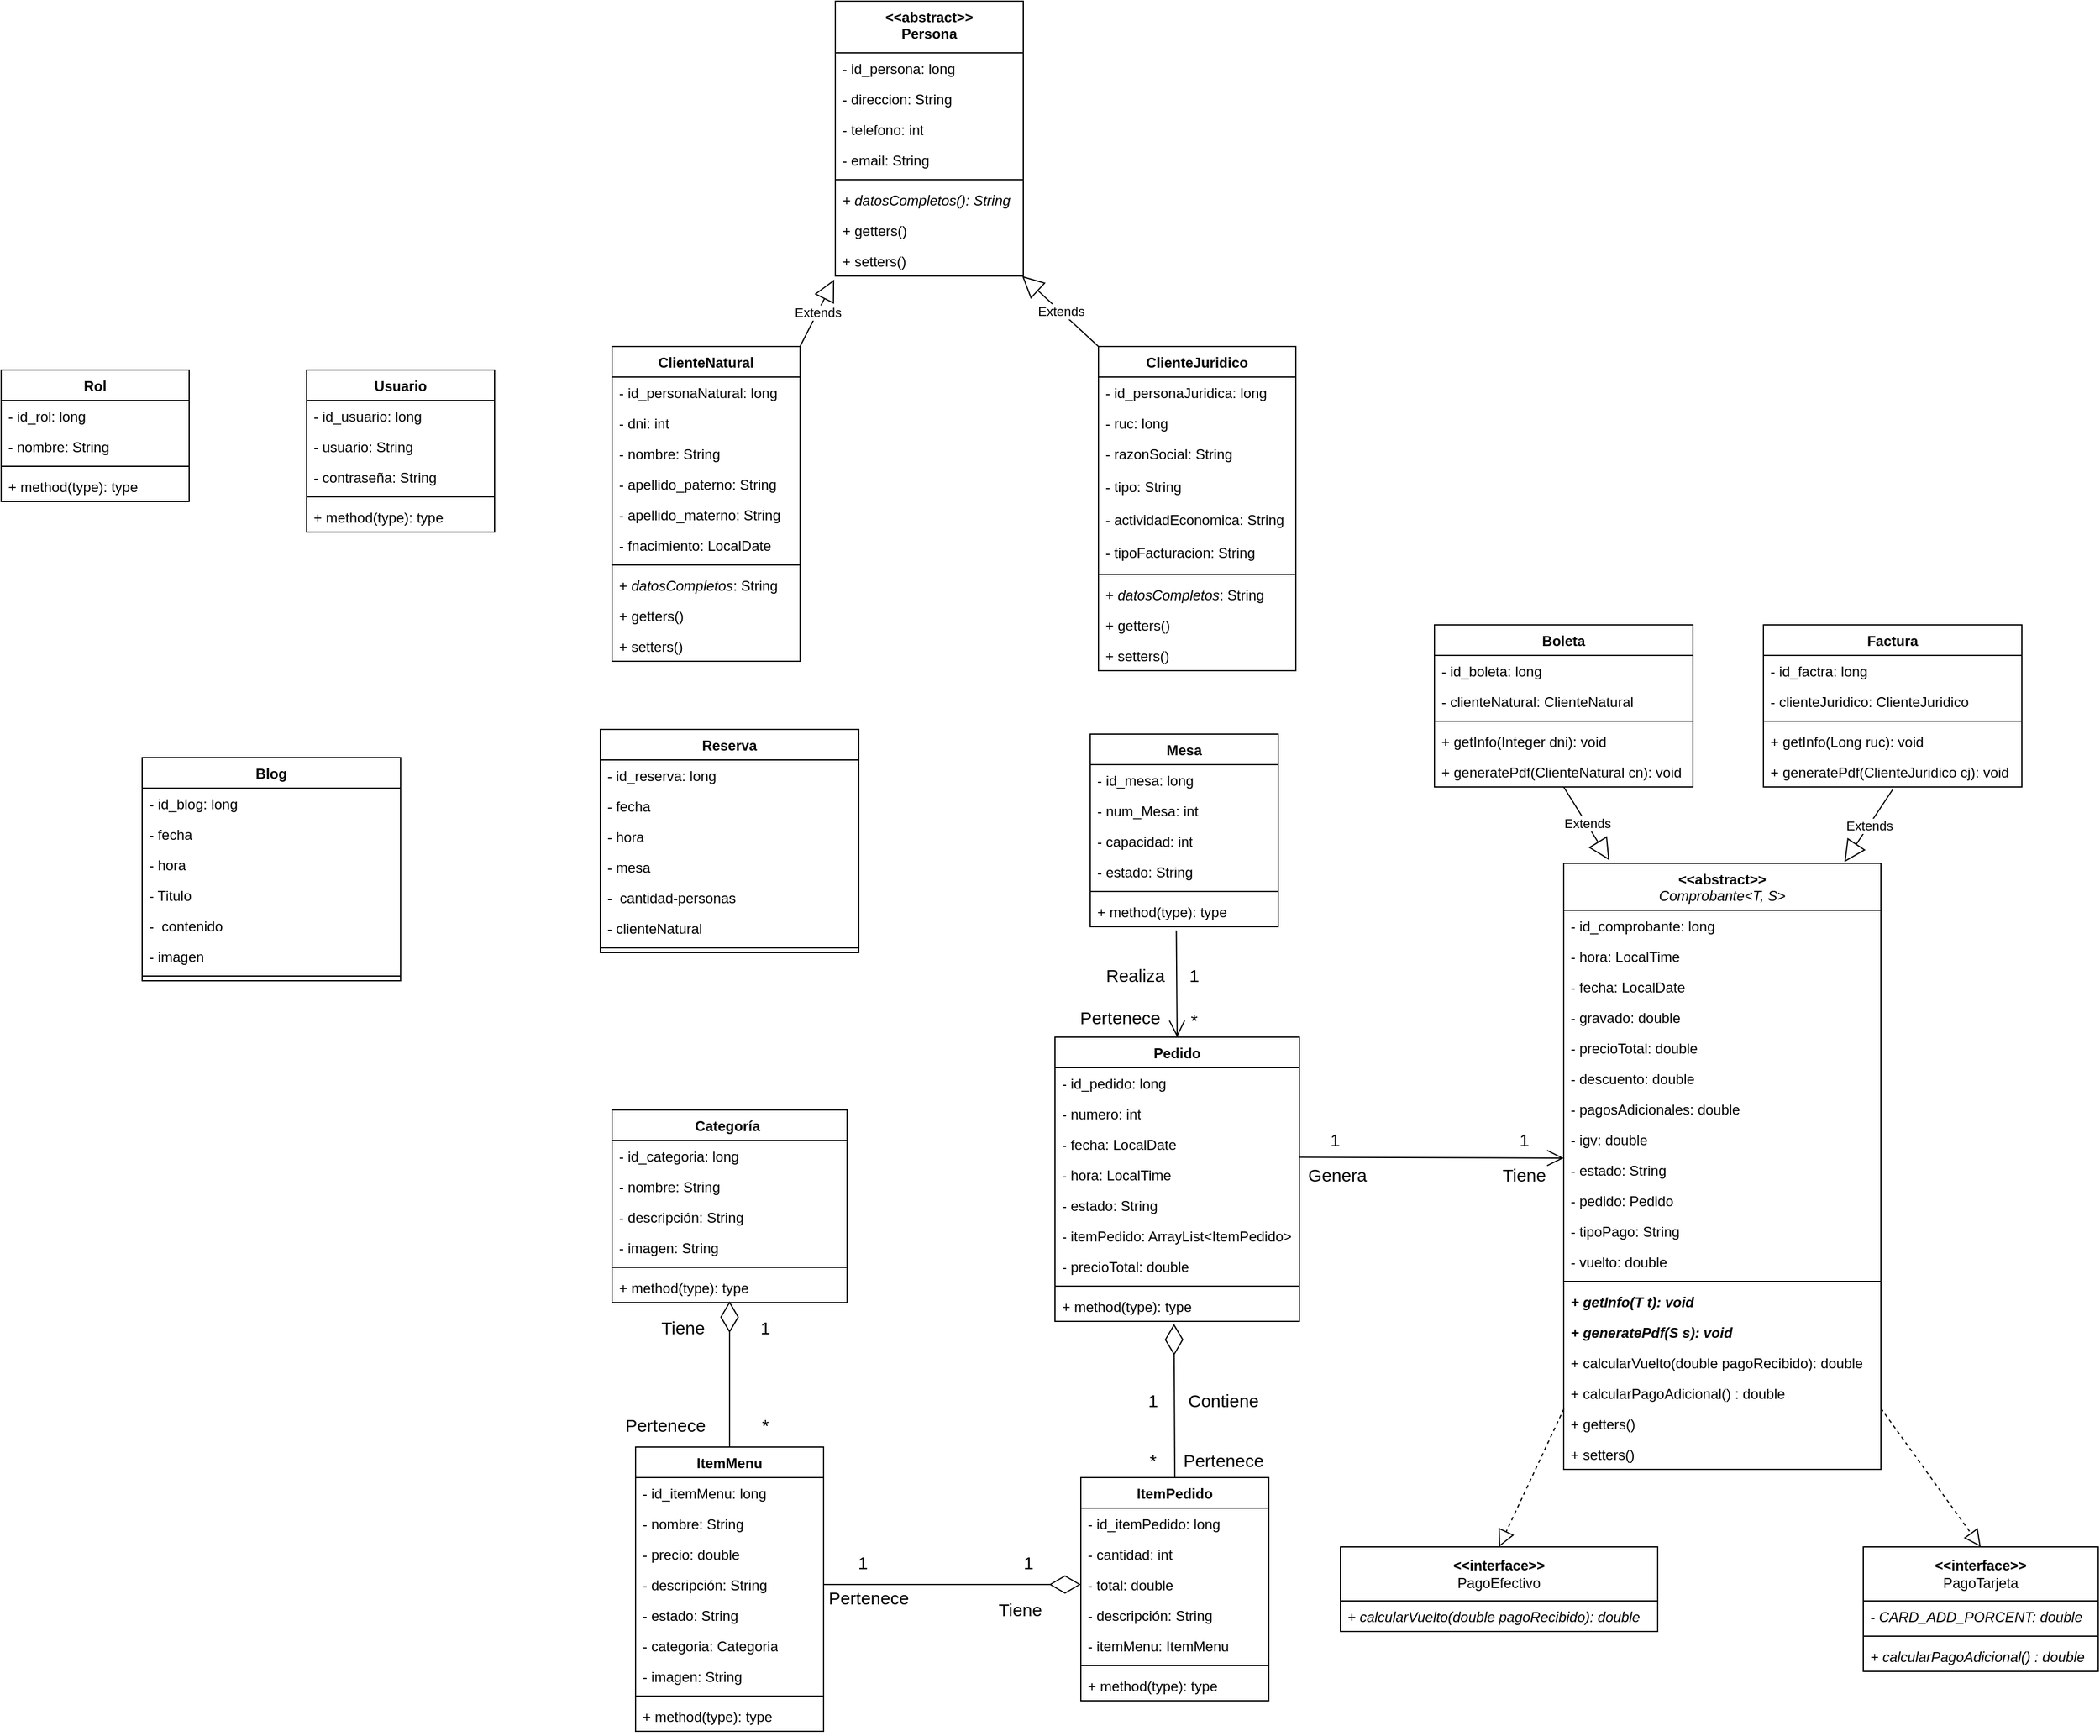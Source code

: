 <mxfile version="27.0.6">
  <diagram name="Página-1" id="WCnMgOE7KUm1dGn3Zfiw">
    <mxGraphModel dx="982" dy="787" grid="1" gridSize="10" guides="1" tooltips="1" connect="1" arrows="1" fold="1" page="1" pageScale="1" pageWidth="827" pageHeight="1169" math="0" shadow="0">
      <root>
        <mxCell id="0" />
        <mxCell id="1" parent="0" />
        <mxCell id="qxjs8HYVO15DPtjFR_uL-2" value="Mesa" style="swimlane;fontStyle=1;align=center;verticalAlign=top;childLayout=stackLayout;horizontal=1;startSize=26;horizontalStack=0;resizeParent=1;resizeParentMax=0;resizeLast=0;collapsible=1;marginBottom=0;whiteSpace=wrap;html=1;" parent="1" vertex="1">
          <mxGeometry x="4787" y="2660" width="160" height="164" as="geometry" />
        </mxCell>
        <mxCell id="BECg5I7x5I3lN43DVKFE-36" value="- id_mesa: long" style="text;strokeColor=none;fillColor=none;align=left;verticalAlign=top;spacingLeft=4;spacingRight=4;overflow=hidden;rotatable=0;points=[[0,0.5],[1,0.5]];portConstraint=eastwest;whiteSpace=wrap;html=1;" parent="qxjs8HYVO15DPtjFR_uL-2" vertex="1">
          <mxGeometry y="26" width="160" height="26" as="geometry" />
        </mxCell>
        <mxCell id="qxjs8HYVO15DPtjFR_uL-3" value="- num_Mesa: int" style="text;strokeColor=none;fillColor=none;align=left;verticalAlign=top;spacingLeft=4;spacingRight=4;overflow=hidden;rotatable=0;points=[[0,0.5],[1,0.5]];portConstraint=eastwest;whiteSpace=wrap;html=1;" parent="qxjs8HYVO15DPtjFR_uL-2" vertex="1">
          <mxGeometry y="52" width="160" height="26" as="geometry" />
        </mxCell>
        <mxCell id="qxjs8HYVO15DPtjFR_uL-4" value="- capacidad: int" style="text;strokeColor=none;fillColor=none;align=left;verticalAlign=top;spacingLeft=4;spacingRight=4;overflow=hidden;rotatable=0;points=[[0,0.5],[1,0.5]];portConstraint=eastwest;whiteSpace=wrap;html=1;" parent="qxjs8HYVO15DPtjFR_uL-2" vertex="1">
          <mxGeometry y="78" width="160" height="26" as="geometry" />
        </mxCell>
        <mxCell id="qxjs8HYVO15DPtjFR_uL-5" value="- estado: String" style="text;strokeColor=none;fillColor=none;align=left;verticalAlign=top;spacingLeft=4;spacingRight=4;overflow=hidden;rotatable=0;points=[[0,0.5],[1,0.5]];portConstraint=eastwest;whiteSpace=wrap;html=1;" parent="qxjs8HYVO15DPtjFR_uL-2" vertex="1">
          <mxGeometry y="104" width="160" height="26" as="geometry" />
        </mxCell>
        <mxCell id="qxjs8HYVO15DPtjFR_uL-6" value="" style="line;strokeWidth=1;fillColor=none;align=left;verticalAlign=middle;spacingTop=-1;spacingLeft=3;spacingRight=3;rotatable=0;labelPosition=right;points=[];portConstraint=eastwest;strokeColor=inherit;" parent="qxjs8HYVO15DPtjFR_uL-2" vertex="1">
          <mxGeometry y="130" width="160" height="8" as="geometry" />
        </mxCell>
        <mxCell id="qxjs8HYVO15DPtjFR_uL-7" value="+ method(type): type" style="text;strokeColor=none;fillColor=none;align=left;verticalAlign=top;spacingLeft=4;spacingRight=4;overflow=hidden;rotatable=0;points=[[0,0.5],[1,0.5]];portConstraint=eastwest;whiteSpace=wrap;html=1;" parent="qxjs8HYVO15DPtjFR_uL-2" vertex="1">
          <mxGeometry y="138" width="160" height="26" as="geometry" />
        </mxCell>
        <mxCell id="qxjs8HYVO15DPtjFR_uL-36" value="Categoría&amp;nbsp;" style="swimlane;fontStyle=1;align=center;verticalAlign=top;childLayout=stackLayout;horizontal=1;startSize=26;horizontalStack=0;resizeParent=1;resizeParentMax=0;resizeLast=0;collapsible=1;marginBottom=0;whiteSpace=wrap;html=1;" parent="1" vertex="1">
          <mxGeometry x="4380" y="2980" width="200" height="164" as="geometry" />
        </mxCell>
        <mxCell id="BECg5I7x5I3lN43DVKFE-38" value="- id_categoria: long" style="text;strokeColor=none;fillColor=none;align=left;verticalAlign=top;spacingLeft=4;spacingRight=4;overflow=hidden;rotatable=0;points=[[0,0.5],[1,0.5]];portConstraint=eastwest;whiteSpace=wrap;html=1;" parent="qxjs8HYVO15DPtjFR_uL-36" vertex="1">
          <mxGeometry y="26" width="200" height="26" as="geometry" />
        </mxCell>
        <mxCell id="qxjs8HYVO15DPtjFR_uL-37" value="- nombre: String" style="text;strokeColor=none;fillColor=none;align=left;verticalAlign=top;spacingLeft=4;spacingRight=4;overflow=hidden;rotatable=0;points=[[0,0.5],[1,0.5]];portConstraint=eastwest;whiteSpace=wrap;html=1;" parent="qxjs8HYVO15DPtjFR_uL-36" vertex="1">
          <mxGeometry y="52" width="200" height="26" as="geometry" />
        </mxCell>
        <mxCell id="qxjs8HYVO15DPtjFR_uL-38" value="- descripción: String" style="text;strokeColor=none;fillColor=none;align=left;verticalAlign=top;spacingLeft=4;spacingRight=4;overflow=hidden;rotatable=0;points=[[0,0.5],[1,0.5]];portConstraint=eastwest;whiteSpace=wrap;html=1;" parent="qxjs8HYVO15DPtjFR_uL-36" vertex="1">
          <mxGeometry y="78" width="200" height="26" as="geometry" />
        </mxCell>
        <mxCell id="qxjs8HYVO15DPtjFR_uL-39" value="- imagen: String" style="text;strokeColor=none;fillColor=none;align=left;verticalAlign=top;spacingLeft=4;spacingRight=4;overflow=hidden;rotatable=0;points=[[0,0.5],[1,0.5]];portConstraint=eastwest;whiteSpace=wrap;html=1;" parent="qxjs8HYVO15DPtjFR_uL-36" vertex="1">
          <mxGeometry y="104" width="200" height="26" as="geometry" />
        </mxCell>
        <mxCell id="qxjs8HYVO15DPtjFR_uL-41" value="" style="line;strokeWidth=1;fillColor=none;align=left;verticalAlign=middle;spacingTop=-1;spacingLeft=3;spacingRight=3;rotatable=0;labelPosition=right;points=[];portConstraint=eastwest;strokeColor=inherit;" parent="qxjs8HYVO15DPtjFR_uL-36" vertex="1">
          <mxGeometry y="130" width="200" height="8" as="geometry" />
        </mxCell>
        <mxCell id="qxjs8HYVO15DPtjFR_uL-42" value="+ method(type): type" style="text;strokeColor=none;fillColor=none;align=left;verticalAlign=top;spacingLeft=4;spacingRight=4;overflow=hidden;rotatable=0;points=[[0,0.5],[1,0.5]];portConstraint=eastwest;whiteSpace=wrap;html=1;" parent="qxjs8HYVO15DPtjFR_uL-36" vertex="1">
          <mxGeometry y="138" width="200" height="26" as="geometry" />
        </mxCell>
        <mxCell id="qxjs8HYVO15DPtjFR_uL-43" value="ItemMenu" style="swimlane;fontStyle=1;align=center;verticalAlign=top;childLayout=stackLayout;horizontal=1;startSize=26;horizontalStack=0;resizeParent=1;resizeParentMax=0;resizeLast=0;collapsible=1;marginBottom=0;whiteSpace=wrap;html=1;" parent="1" vertex="1">
          <mxGeometry x="4400" y="3267" width="160" height="242" as="geometry" />
        </mxCell>
        <mxCell id="BECg5I7x5I3lN43DVKFE-39" value="- id_itemMenu: long" style="text;strokeColor=none;fillColor=none;align=left;verticalAlign=top;spacingLeft=4;spacingRight=4;overflow=hidden;rotatable=0;points=[[0,0.5],[1,0.5]];portConstraint=eastwest;whiteSpace=wrap;html=1;" parent="qxjs8HYVO15DPtjFR_uL-43" vertex="1">
          <mxGeometry y="26" width="160" height="26" as="geometry" />
        </mxCell>
        <mxCell id="qxjs8HYVO15DPtjFR_uL-44" value="- nombre: String" style="text;strokeColor=none;fillColor=none;align=left;verticalAlign=top;spacingLeft=4;spacingRight=4;overflow=hidden;rotatable=0;points=[[0,0.5],[1,0.5]];portConstraint=eastwest;whiteSpace=wrap;html=1;" parent="qxjs8HYVO15DPtjFR_uL-43" vertex="1">
          <mxGeometry y="52" width="160" height="26" as="geometry" />
        </mxCell>
        <mxCell id="qxjs8HYVO15DPtjFR_uL-45" value="- precio: double" style="text;strokeColor=none;fillColor=none;align=left;verticalAlign=top;spacingLeft=4;spacingRight=4;overflow=hidden;rotatable=0;points=[[0,0.5],[1,0.5]];portConstraint=eastwest;whiteSpace=wrap;html=1;" parent="qxjs8HYVO15DPtjFR_uL-43" vertex="1">
          <mxGeometry y="78" width="160" height="26" as="geometry" />
        </mxCell>
        <mxCell id="qxjs8HYVO15DPtjFR_uL-46" value="- descripción: String" style="text;strokeColor=none;fillColor=none;align=left;verticalAlign=top;spacingLeft=4;spacingRight=4;overflow=hidden;rotatable=0;points=[[0,0.5],[1,0.5]];portConstraint=eastwest;whiteSpace=wrap;html=1;" parent="qxjs8HYVO15DPtjFR_uL-43" vertex="1">
          <mxGeometry y="104" width="160" height="26" as="geometry" />
        </mxCell>
        <mxCell id="K_Ksfu4VO-yajQxjg92I-1" value="- estado: String" style="text;strokeColor=none;fillColor=none;align=left;verticalAlign=top;spacingLeft=4;spacingRight=4;overflow=hidden;rotatable=0;points=[[0,0.5],[1,0.5]];portConstraint=eastwest;whiteSpace=wrap;html=1;" parent="qxjs8HYVO15DPtjFR_uL-43" vertex="1">
          <mxGeometry y="130" width="160" height="26" as="geometry" />
        </mxCell>
        <mxCell id="BECg5I7x5I3lN43DVKFE-1" value="- categoria: Categoria" style="text;strokeColor=none;fillColor=none;align=left;verticalAlign=top;spacingLeft=4;spacingRight=4;overflow=hidden;rotatable=0;points=[[0,0.5],[1,0.5]];portConstraint=eastwest;whiteSpace=wrap;html=1;" parent="qxjs8HYVO15DPtjFR_uL-43" vertex="1">
          <mxGeometry y="156" width="160" height="26" as="geometry" />
        </mxCell>
        <mxCell id="qxjs8HYVO15DPtjFR_uL-47" value="- imagen: String" style="text;strokeColor=none;fillColor=none;align=left;verticalAlign=top;spacingLeft=4;spacingRight=4;overflow=hidden;rotatable=0;points=[[0,0.5],[1,0.5]];portConstraint=eastwest;whiteSpace=wrap;html=1;" parent="qxjs8HYVO15DPtjFR_uL-43" vertex="1">
          <mxGeometry y="182" width="160" height="26" as="geometry" />
        </mxCell>
        <mxCell id="qxjs8HYVO15DPtjFR_uL-48" value="" style="line;strokeWidth=1;fillColor=none;align=left;verticalAlign=middle;spacingTop=-1;spacingLeft=3;spacingRight=3;rotatable=0;labelPosition=right;points=[];portConstraint=eastwest;strokeColor=inherit;" parent="qxjs8HYVO15DPtjFR_uL-43" vertex="1">
          <mxGeometry y="208" width="160" height="8" as="geometry" />
        </mxCell>
        <mxCell id="qxjs8HYVO15DPtjFR_uL-49" value="+ method(type): type" style="text;strokeColor=none;fillColor=none;align=left;verticalAlign=top;spacingLeft=4;spacingRight=4;overflow=hidden;rotatable=0;points=[[0,0.5],[1,0.5]];portConstraint=eastwest;whiteSpace=wrap;html=1;" parent="qxjs8HYVO15DPtjFR_uL-43" vertex="1">
          <mxGeometry y="216" width="160" height="26" as="geometry" />
        </mxCell>
        <mxCell id="qxjs8HYVO15DPtjFR_uL-50" value="" style="endArrow=diamondThin;endFill=0;endSize=24;html=1;rounded=0;exitX=0.5;exitY=0;exitDx=0;exitDy=0;entryX=0.5;entryY=0.955;entryDx=0;entryDy=0;entryPerimeter=0;" parent="1" source="qxjs8HYVO15DPtjFR_uL-43" target="qxjs8HYVO15DPtjFR_uL-42" edge="1">
          <mxGeometry width="160" relative="1" as="geometry">
            <mxPoint x="5275" y="3074" as="sourcePoint" />
            <mxPoint x="4480" y="3144" as="targetPoint" />
          </mxGeometry>
        </mxCell>
        <mxCell id="qxjs8HYVO15DPtjFR_uL-51" value="ItemPedido" style="swimlane;fontStyle=1;align=center;verticalAlign=top;childLayout=stackLayout;horizontal=1;startSize=26;horizontalStack=0;resizeParent=1;resizeParentMax=0;resizeLast=0;collapsible=1;marginBottom=0;whiteSpace=wrap;html=1;" parent="1" vertex="1">
          <mxGeometry x="4779" y="3293" width="160" height="190" as="geometry" />
        </mxCell>
        <mxCell id="BECg5I7x5I3lN43DVKFE-40" value="- id_itemPedido: long" style="text;strokeColor=none;fillColor=none;align=left;verticalAlign=top;spacingLeft=4;spacingRight=4;overflow=hidden;rotatable=0;points=[[0,0.5],[1,0.5]];portConstraint=eastwest;whiteSpace=wrap;html=1;" parent="qxjs8HYVO15DPtjFR_uL-51" vertex="1">
          <mxGeometry y="26" width="160" height="26" as="geometry" />
        </mxCell>
        <mxCell id="qxjs8HYVO15DPtjFR_uL-52" value="- cantidad: int" style="text;strokeColor=none;fillColor=none;align=left;verticalAlign=top;spacingLeft=4;spacingRight=4;overflow=hidden;rotatable=0;points=[[0,0.5],[1,0.5]];portConstraint=eastwest;whiteSpace=wrap;html=1;" parent="qxjs8HYVO15DPtjFR_uL-51" vertex="1">
          <mxGeometry y="52" width="160" height="26" as="geometry" />
        </mxCell>
        <mxCell id="qxjs8HYVO15DPtjFR_uL-53" value="- total: double" style="text;strokeColor=none;fillColor=none;align=left;verticalAlign=top;spacingLeft=4;spacingRight=4;overflow=hidden;rotatable=0;points=[[0,0.5],[1,0.5]];portConstraint=eastwest;whiteSpace=wrap;html=1;" parent="qxjs8HYVO15DPtjFR_uL-51" vertex="1">
          <mxGeometry y="78" width="160" height="26" as="geometry" />
        </mxCell>
        <mxCell id="qxjs8HYVO15DPtjFR_uL-54" value="- descripción: String" style="text;strokeColor=none;fillColor=none;align=left;verticalAlign=top;spacingLeft=4;spacingRight=4;overflow=hidden;rotatable=0;points=[[0,0.5],[1,0.5]];portConstraint=eastwest;whiteSpace=wrap;html=1;" parent="qxjs8HYVO15DPtjFR_uL-51" vertex="1">
          <mxGeometry y="104" width="160" height="26" as="geometry" />
        </mxCell>
        <mxCell id="qxjs8HYVO15DPtjFR_uL-55" value="- itemMenu: ItemMenu" style="text;strokeColor=none;fillColor=none;align=left;verticalAlign=top;spacingLeft=4;spacingRight=4;overflow=hidden;rotatable=0;points=[[0,0.5],[1,0.5]];portConstraint=eastwest;whiteSpace=wrap;html=1;" parent="qxjs8HYVO15DPtjFR_uL-51" vertex="1">
          <mxGeometry y="130" width="160" height="26" as="geometry" />
        </mxCell>
        <mxCell id="qxjs8HYVO15DPtjFR_uL-56" value="" style="line;strokeWidth=1;fillColor=none;align=left;verticalAlign=middle;spacingTop=-1;spacingLeft=3;spacingRight=3;rotatable=0;labelPosition=right;points=[];portConstraint=eastwest;strokeColor=inherit;" parent="qxjs8HYVO15DPtjFR_uL-51" vertex="1">
          <mxGeometry y="156" width="160" height="8" as="geometry" />
        </mxCell>
        <mxCell id="qxjs8HYVO15DPtjFR_uL-57" value="+ method(type): type" style="text;strokeColor=none;fillColor=none;align=left;verticalAlign=top;spacingLeft=4;spacingRight=4;overflow=hidden;rotatable=0;points=[[0,0.5],[1,0.5]];portConstraint=eastwest;whiteSpace=wrap;html=1;" parent="qxjs8HYVO15DPtjFR_uL-51" vertex="1">
          <mxGeometry y="164" width="160" height="26" as="geometry" />
        </mxCell>
        <mxCell id="qxjs8HYVO15DPtjFR_uL-58" value="" style="endArrow=diamondThin;endFill=0;endSize=24;html=1;rounded=0;entryX=0;entryY=0.5;entryDx=0;entryDy=0;exitX=1;exitY=0.5;exitDx=0;exitDy=0;" parent="1" source="qxjs8HYVO15DPtjFR_uL-46" target="qxjs8HYVO15DPtjFR_uL-53" edge="1">
          <mxGeometry width="160" relative="1" as="geometry">
            <mxPoint x="4710" y="3384" as="sourcePoint" />
            <mxPoint x="5365" y="3124" as="targetPoint" />
          </mxGeometry>
        </mxCell>
        <mxCell id="qxjs8HYVO15DPtjFR_uL-59" value="Pedido" style="swimlane;fontStyle=1;align=center;verticalAlign=top;childLayout=stackLayout;horizontal=1;startSize=26;horizontalStack=0;resizeParent=1;resizeParentMax=0;resizeLast=0;collapsible=1;marginBottom=0;whiteSpace=wrap;html=1;" parent="1" vertex="1">
          <mxGeometry x="4757" y="2918" width="208" height="242" as="geometry" />
        </mxCell>
        <mxCell id="BECg5I7x5I3lN43DVKFE-41" value="- id_pedido: long" style="text;strokeColor=none;fillColor=none;align=left;verticalAlign=top;spacingLeft=4;spacingRight=4;overflow=hidden;rotatable=0;points=[[0,0.5],[1,0.5]];portConstraint=eastwest;whiteSpace=wrap;html=1;" parent="qxjs8HYVO15DPtjFR_uL-59" vertex="1">
          <mxGeometry y="26" width="208" height="26" as="geometry" />
        </mxCell>
        <mxCell id="qxjs8HYVO15DPtjFR_uL-60" value="- numero: int" style="text;strokeColor=none;fillColor=none;align=left;verticalAlign=top;spacingLeft=4;spacingRight=4;overflow=hidden;rotatable=0;points=[[0,0.5],[1,0.5]];portConstraint=eastwest;whiteSpace=wrap;html=1;" parent="qxjs8HYVO15DPtjFR_uL-59" vertex="1">
          <mxGeometry y="52" width="208" height="26" as="geometry" />
        </mxCell>
        <mxCell id="qxjs8HYVO15DPtjFR_uL-61" value="- fecha: LocalDate" style="text;strokeColor=none;fillColor=none;align=left;verticalAlign=top;spacingLeft=4;spacingRight=4;overflow=hidden;rotatable=0;points=[[0,0.5],[1,0.5]];portConstraint=eastwest;whiteSpace=wrap;html=1;" parent="qxjs8HYVO15DPtjFR_uL-59" vertex="1">
          <mxGeometry y="78" width="208" height="26" as="geometry" />
        </mxCell>
        <mxCell id="BECg5I7x5I3lN43DVKFE-32" value="- hora: LocalTime" style="text;strokeColor=none;fillColor=none;align=left;verticalAlign=top;spacingLeft=4;spacingRight=4;overflow=hidden;rotatable=0;points=[[0,0.5],[1,0.5]];portConstraint=eastwest;whiteSpace=wrap;html=1;" parent="qxjs8HYVO15DPtjFR_uL-59" vertex="1">
          <mxGeometry y="104" width="208" height="26" as="geometry" />
        </mxCell>
        <mxCell id="qxjs8HYVO15DPtjFR_uL-62" value="- estado: String" style="text;strokeColor=none;fillColor=none;align=left;verticalAlign=top;spacingLeft=4;spacingRight=4;overflow=hidden;rotatable=0;points=[[0,0.5],[1,0.5]];portConstraint=eastwest;whiteSpace=wrap;html=1;" parent="qxjs8HYVO15DPtjFR_uL-59" vertex="1">
          <mxGeometry y="130" width="208" height="26" as="geometry" />
        </mxCell>
        <mxCell id="qxjs8HYVO15DPtjFR_uL-63" value="- itemPedido: ArrayList&amp;lt;ItemPedido&amp;gt;" style="text;strokeColor=none;fillColor=none;align=left;verticalAlign=top;spacingLeft=4;spacingRight=4;overflow=hidden;rotatable=0;points=[[0,0.5],[1,0.5]];portConstraint=eastwest;whiteSpace=wrap;html=1;" parent="qxjs8HYVO15DPtjFR_uL-59" vertex="1">
          <mxGeometry y="156" width="208" height="26" as="geometry" />
        </mxCell>
        <mxCell id="qxjs8HYVO15DPtjFR_uL-64" value="- precioTotal: double" style="text;strokeColor=none;fillColor=none;align=left;verticalAlign=top;spacingLeft=4;spacingRight=4;overflow=hidden;rotatable=0;points=[[0,0.5],[1,0.5]];portConstraint=eastwest;whiteSpace=wrap;html=1;" parent="qxjs8HYVO15DPtjFR_uL-59" vertex="1">
          <mxGeometry y="182" width="208" height="26" as="geometry" />
        </mxCell>
        <mxCell id="qxjs8HYVO15DPtjFR_uL-68" value="" style="line;strokeWidth=1;fillColor=none;align=left;verticalAlign=middle;spacingTop=-1;spacingLeft=3;spacingRight=3;rotatable=0;labelPosition=right;points=[];portConstraint=eastwest;strokeColor=inherit;" parent="qxjs8HYVO15DPtjFR_uL-59" vertex="1">
          <mxGeometry y="208" width="208" height="8" as="geometry" />
        </mxCell>
        <mxCell id="qxjs8HYVO15DPtjFR_uL-69" value="+ method(type): type" style="text;strokeColor=none;fillColor=none;align=left;verticalAlign=top;spacingLeft=4;spacingRight=4;overflow=hidden;rotatable=0;points=[[0,0.5],[1,0.5]];portConstraint=eastwest;whiteSpace=wrap;html=1;" parent="qxjs8HYVO15DPtjFR_uL-59" vertex="1">
          <mxGeometry y="216" width="208" height="26" as="geometry" />
        </mxCell>
        <mxCell id="qxjs8HYVO15DPtjFR_uL-84" value="" style="endArrow=diamondThin;endFill=0;endSize=24;html=1;rounded=0;entryX=0.487;entryY=1.08;entryDx=0;entryDy=0;entryPerimeter=0;exitX=0.5;exitY=0;exitDx=0;exitDy=0;" parent="1" source="qxjs8HYVO15DPtjFR_uL-51" target="qxjs8HYVO15DPtjFR_uL-69" edge="1">
          <mxGeometry width="160" relative="1" as="geometry">
            <mxPoint x="5053" y="3216" as="sourcePoint" />
            <mxPoint x="4895" y="3216" as="targetPoint" />
          </mxGeometry>
        </mxCell>
        <mxCell id="qxjs8HYVO15DPtjFR_uL-85" value="" style="endArrow=open;endFill=1;endSize=12;html=1;rounded=0;exitX=0.998;exitY=0.932;exitDx=0;exitDy=0;entryX=0;entryY=0.114;entryDx=0;entryDy=0;entryPerimeter=0;exitPerimeter=0;" parent="1" source="qxjs8HYVO15DPtjFR_uL-61" target="kS3rlT_N1TweqgwgZC3k-108" edge="1">
          <mxGeometry width="160" relative="1" as="geometry">
            <mxPoint x="5110" y="3020" as="sourcePoint" />
            <mxPoint x="5120" y="3062" as="targetPoint" />
          </mxGeometry>
        </mxCell>
        <mxCell id="qxjs8HYVO15DPtjFR_uL-90" value="Tiene" style="text;html=1;align=center;verticalAlign=middle;resizable=0;points=[];autosize=1;strokeColor=none;fillColor=none;strokeWidth=3;fontSize=15;" parent="1" vertex="1">
          <mxGeometry x="4410" y="3150" width="60" height="30" as="geometry" />
        </mxCell>
        <mxCell id="qxjs8HYVO15DPtjFR_uL-91" value="1" style="text;html=1;align=center;verticalAlign=middle;resizable=0;points=[];autosize=1;strokeColor=none;fillColor=none;strokeWidth=3;fontSize=15;" parent="1" vertex="1">
          <mxGeometry x="4495" y="3150" width="30" height="30" as="geometry" />
        </mxCell>
        <mxCell id="qxjs8HYVO15DPtjFR_uL-92" value="Pertenece" style="text;html=1;align=center;verticalAlign=middle;resizable=0;points=[];autosize=1;strokeColor=none;fillColor=none;strokeWidth=3;fontSize=15;" parent="1" vertex="1">
          <mxGeometry x="4380" y="3233" width="90" height="30" as="geometry" />
        </mxCell>
        <mxCell id="qxjs8HYVO15DPtjFR_uL-93" value="*" style="text;html=1;align=center;verticalAlign=middle;resizable=0;points=[];autosize=1;strokeColor=none;fillColor=none;strokeWidth=3;fontSize=15;" parent="1" vertex="1">
          <mxGeometry x="4495" y="3233" width="30" height="30" as="geometry" />
        </mxCell>
        <mxCell id="qxjs8HYVO15DPtjFR_uL-94" value="Tiene" style="text;html=1;align=center;verticalAlign=middle;resizable=0;points=[];autosize=1;strokeColor=none;fillColor=none;strokeWidth=3;fontSize=15;" parent="1" vertex="1">
          <mxGeometry x="5126" y="3020" width="60" height="30" as="geometry" />
        </mxCell>
        <mxCell id="qxjs8HYVO15DPtjFR_uL-95" value="1" style="text;html=1;align=center;verticalAlign=middle;resizable=0;points=[];autosize=1;strokeColor=none;fillColor=none;strokeWidth=3;fontSize=15;" parent="1" vertex="1">
          <mxGeometry x="5141" y="2990" width="30" height="30" as="geometry" />
        </mxCell>
        <mxCell id="qxjs8HYVO15DPtjFR_uL-96" value="Genera" style="text;html=1;align=center;verticalAlign=middle;resizable=0;points=[];autosize=1;strokeColor=none;fillColor=none;strokeWidth=3;fontSize=15;" parent="1" vertex="1">
          <mxGeometry x="4962" y="3020" width="70" height="30" as="geometry" />
        </mxCell>
        <mxCell id="qxjs8HYVO15DPtjFR_uL-97" value="1" style="text;html=1;align=center;verticalAlign=middle;resizable=0;points=[];autosize=1;strokeColor=none;fillColor=none;strokeWidth=3;fontSize=15;" parent="1" vertex="1">
          <mxGeometry x="4980" y="2990" width="30" height="30" as="geometry" />
        </mxCell>
        <mxCell id="qxjs8HYVO15DPtjFR_uL-98" value="Pertenece" style="text;html=1;align=center;verticalAlign=middle;resizable=0;points=[];autosize=1;strokeColor=none;fillColor=none;strokeWidth=3;fontSize=15;" parent="1" vertex="1">
          <mxGeometry x="4553" y="3380" width="90" height="30" as="geometry" />
        </mxCell>
        <mxCell id="qxjs8HYVO15DPtjFR_uL-99" value="1" style="text;html=1;align=center;verticalAlign=middle;resizable=0;points=[];autosize=1;strokeColor=none;fillColor=none;strokeWidth=3;fontSize=15;" parent="1" vertex="1">
          <mxGeometry x="4578" y="3350" width="30" height="30" as="geometry" />
        </mxCell>
        <mxCell id="qxjs8HYVO15DPtjFR_uL-100" value="Tiene" style="text;html=1;align=center;verticalAlign=middle;resizable=0;points=[];autosize=1;strokeColor=none;fillColor=none;strokeWidth=3;fontSize=15;" parent="1" vertex="1">
          <mxGeometry x="4697" y="3390" width="60" height="30" as="geometry" />
        </mxCell>
        <mxCell id="qxjs8HYVO15DPtjFR_uL-101" value="1" style="text;html=1;align=center;verticalAlign=middle;resizable=0;points=[];autosize=1;strokeColor=none;fillColor=none;strokeWidth=3;fontSize=15;" parent="1" vertex="1">
          <mxGeometry x="4719" y="3350" width="30" height="30" as="geometry" />
        </mxCell>
        <mxCell id="qxjs8HYVO15DPtjFR_uL-102" value="Pertenece" style="text;html=1;align=center;verticalAlign=middle;resizable=0;points=[];autosize=1;strokeColor=none;fillColor=none;strokeWidth=3;fontSize=15;" parent="1" vertex="1">
          <mxGeometry x="4855" y="3263" width="90" height="30" as="geometry" />
        </mxCell>
        <mxCell id="qxjs8HYVO15DPtjFR_uL-103" value="*" style="text;html=1;align=center;verticalAlign=middle;resizable=0;points=[];autosize=1;strokeColor=none;fillColor=none;strokeWidth=3;fontSize=15;" parent="1" vertex="1">
          <mxGeometry x="4825" y="3263" width="30" height="30" as="geometry" />
        </mxCell>
        <mxCell id="qxjs8HYVO15DPtjFR_uL-104" value="1" style="text;html=1;align=center;verticalAlign=middle;resizable=0;points=[];autosize=1;strokeColor=none;fillColor=none;strokeWidth=3;fontSize=15;" parent="1" vertex="1">
          <mxGeometry x="4825" y="3212" width="30" height="30" as="geometry" />
        </mxCell>
        <mxCell id="qxjs8HYVO15DPtjFR_uL-105" value="Contiene" style="text;html=1;align=center;verticalAlign=middle;resizable=0;points=[];autosize=1;strokeColor=none;fillColor=none;strokeWidth=3;fontSize=15;" parent="1" vertex="1">
          <mxGeometry x="4860" y="3212" width="80" height="30" as="geometry" />
        </mxCell>
        <mxCell id="qxjs8HYVO15DPtjFR_uL-106" value="Pertenece" style="text;html=1;align=center;verticalAlign=middle;resizable=0;points=[];autosize=1;strokeColor=none;fillColor=none;strokeWidth=3;fontSize=15;" parent="1" vertex="1">
          <mxGeometry x="4767" y="2886" width="90" height="30" as="geometry" />
        </mxCell>
        <mxCell id="qxjs8HYVO15DPtjFR_uL-107" value="*" style="text;html=1;align=center;verticalAlign=middle;resizable=0;points=[];autosize=1;strokeColor=none;fillColor=none;strokeWidth=3;fontSize=15;" parent="1" vertex="1">
          <mxGeometry x="4860" y="2888" width="30" height="30" as="geometry" />
        </mxCell>
        <mxCell id="qxjs8HYVO15DPtjFR_uL-108" value="Realiza" style="text;html=1;align=center;verticalAlign=middle;resizable=0;points=[];autosize=1;strokeColor=none;fillColor=none;strokeWidth=3;fontSize=15;" parent="1" vertex="1">
          <mxGeometry x="4790" y="2850" width="70" height="30" as="geometry" />
        </mxCell>
        <mxCell id="qxjs8HYVO15DPtjFR_uL-109" value="1" style="text;html=1;align=center;verticalAlign=middle;resizable=0;points=[];autosize=1;strokeColor=none;fillColor=none;strokeWidth=3;fontSize=15;" parent="1" vertex="1">
          <mxGeometry x="4860" y="2850" width="30" height="30" as="geometry" />
        </mxCell>
        <mxCell id="kS3rlT_N1TweqgwgZC3k-11" value="&amp;lt;&amp;lt;abstract&amp;gt;&amp;gt;&lt;div&gt;Persona&lt;/div&gt;" style="swimlane;fontStyle=1;align=center;verticalAlign=top;childLayout=stackLayout;horizontal=1;startSize=44;horizontalStack=0;resizeParent=1;resizeParentMax=0;resizeLast=0;collapsible=1;marginBottom=0;whiteSpace=wrap;html=1;" parent="1" vertex="1">
          <mxGeometry x="4570" y="2036" width="160" height="234" as="geometry" />
        </mxCell>
        <mxCell id="kS3rlT_N1TweqgwgZC3k-12" value="- id_persona: long" style="text;strokeColor=none;fillColor=none;align=left;verticalAlign=top;spacingLeft=4;spacingRight=4;overflow=hidden;rotatable=0;points=[[0,0.5],[1,0.5]];portConstraint=eastwest;whiteSpace=wrap;html=1;" parent="kS3rlT_N1TweqgwgZC3k-11" vertex="1">
          <mxGeometry y="44" width="160" height="26" as="geometry" />
        </mxCell>
        <mxCell id="kS3rlT_N1TweqgwgZC3k-17" value="- direccion: String" style="text;strokeColor=none;fillColor=none;align=left;verticalAlign=top;spacingLeft=4;spacingRight=4;overflow=hidden;rotatable=0;points=[[0,0.5],[1,0.5]];portConstraint=eastwest;whiteSpace=wrap;html=1;" parent="kS3rlT_N1TweqgwgZC3k-11" vertex="1">
          <mxGeometry y="70" width="160" height="26" as="geometry" />
        </mxCell>
        <mxCell id="kS3rlT_N1TweqgwgZC3k-19" value="- telefono: int" style="text;strokeColor=none;fillColor=none;align=left;verticalAlign=top;spacingLeft=4;spacingRight=4;overflow=hidden;rotatable=0;points=[[0,0.5],[1,0.5]];portConstraint=eastwest;whiteSpace=wrap;html=1;" parent="kS3rlT_N1TweqgwgZC3k-11" vertex="1">
          <mxGeometry y="96" width="160" height="26" as="geometry" />
        </mxCell>
        <mxCell id="kS3rlT_N1TweqgwgZC3k-20" value="- email: String" style="text;strokeColor=none;fillColor=none;align=left;verticalAlign=top;spacingLeft=4;spacingRight=4;overflow=hidden;rotatable=0;points=[[0,0.5],[1,0.5]];portConstraint=eastwest;whiteSpace=wrap;html=1;" parent="kS3rlT_N1TweqgwgZC3k-11" vertex="1">
          <mxGeometry y="122" width="160" height="26" as="geometry" />
        </mxCell>
        <mxCell id="kS3rlT_N1TweqgwgZC3k-21" value="" style="line;strokeWidth=1;fillColor=none;align=left;verticalAlign=middle;spacingTop=-1;spacingLeft=3;spacingRight=3;rotatable=0;labelPosition=right;points=[];portConstraint=eastwest;strokeColor=inherit;" parent="kS3rlT_N1TweqgwgZC3k-11" vertex="1">
          <mxGeometry y="148" width="160" height="8" as="geometry" />
        </mxCell>
        <mxCell id="kS3rlT_N1TweqgwgZC3k-33" value="&lt;i&gt;+ datosCompletos(): String&lt;/i&gt;" style="text;strokeColor=none;fillColor=none;align=left;verticalAlign=top;spacingLeft=4;spacingRight=4;overflow=hidden;rotatable=0;points=[[0,0.5],[1,0.5]];portConstraint=eastwest;whiteSpace=wrap;html=1;" parent="kS3rlT_N1TweqgwgZC3k-11" vertex="1">
          <mxGeometry y="156" width="160" height="26" as="geometry" />
        </mxCell>
        <mxCell id="kS3rlT_N1TweqgwgZC3k-24" value="+ getters()" style="text;strokeColor=none;fillColor=none;align=left;verticalAlign=top;spacingLeft=4;spacingRight=4;overflow=hidden;rotatable=0;points=[[0,0.5],[1,0.5]];portConstraint=eastwest;whiteSpace=wrap;html=1;" parent="kS3rlT_N1TweqgwgZC3k-11" vertex="1">
          <mxGeometry y="182" width="160" height="26" as="geometry" />
        </mxCell>
        <mxCell id="kS3rlT_N1TweqgwgZC3k-25" value="+ setters()" style="text;strokeColor=none;fillColor=none;align=left;verticalAlign=top;spacingLeft=4;spacingRight=4;overflow=hidden;rotatable=0;points=[[0,0.5],[1,0.5]];portConstraint=eastwest;whiteSpace=wrap;html=1;" parent="kS3rlT_N1TweqgwgZC3k-11" vertex="1">
          <mxGeometry y="208" width="160" height="26" as="geometry" />
        </mxCell>
        <mxCell id="kS3rlT_N1TweqgwgZC3k-26" value="ClienteJuridico" style="swimlane;fontStyle=1;align=center;verticalAlign=top;childLayout=stackLayout;horizontal=1;startSize=26;horizontalStack=0;resizeParent=1;resizeParentMax=0;resizeLast=0;collapsible=1;marginBottom=0;whiteSpace=wrap;html=1;" parent="1" vertex="1">
          <mxGeometry x="4794" y="2330" width="168" height="276" as="geometry" />
        </mxCell>
        <mxCell id="kS3rlT_N1TweqgwgZC3k-27" value="- id_personaJuridica: long" style="text;strokeColor=none;fillColor=none;align=left;verticalAlign=top;spacingLeft=4;spacingRight=4;overflow=hidden;rotatable=0;points=[[0,0.5],[1,0.5]];portConstraint=eastwest;whiteSpace=wrap;html=1;" parent="kS3rlT_N1TweqgwgZC3k-26" vertex="1">
          <mxGeometry y="26" width="168" height="26" as="geometry" />
        </mxCell>
        <mxCell id="kS3rlT_N1TweqgwgZC3k-60" value="- ruc: long" style="text;strokeColor=none;fillColor=none;align=left;verticalAlign=top;spacingLeft=4;spacingRight=4;overflow=hidden;rotatable=0;points=[[0,0.5],[1,0.5]];portConstraint=eastwest;whiteSpace=wrap;html=1;" parent="kS3rlT_N1TweqgwgZC3k-26" vertex="1">
          <mxGeometry y="52" width="168" height="26" as="geometry" />
        </mxCell>
        <mxCell id="kS3rlT_N1TweqgwgZC3k-61" value="- razonSocial: String" style="text;strokeColor=none;fillColor=none;align=left;verticalAlign=top;spacingLeft=4;spacingRight=4;overflow=hidden;rotatable=0;points=[[0,0.5],[1,0.5]];portConstraint=eastwest;whiteSpace=wrap;html=1;" parent="kS3rlT_N1TweqgwgZC3k-26" vertex="1">
          <mxGeometry y="78" width="168" height="28" as="geometry" />
        </mxCell>
        <mxCell id="kS3rlT_N1TweqgwgZC3k-62" value="- tipo: String" style="text;strokeColor=none;fillColor=none;align=left;verticalAlign=top;spacingLeft=4;spacingRight=4;overflow=hidden;rotatable=0;points=[[0,0.5],[1,0.5]];portConstraint=eastwest;whiteSpace=wrap;html=1;" parent="kS3rlT_N1TweqgwgZC3k-26" vertex="1">
          <mxGeometry y="106" width="168" height="28" as="geometry" />
        </mxCell>
        <mxCell id="kS3rlT_N1TweqgwgZC3k-63" value="- actividadEconomica: String" style="text;strokeColor=none;fillColor=none;align=left;verticalAlign=top;spacingLeft=4;spacingRight=4;overflow=hidden;rotatable=0;points=[[0,0.5],[1,0.5]];portConstraint=eastwest;whiteSpace=wrap;html=1;" parent="kS3rlT_N1TweqgwgZC3k-26" vertex="1">
          <mxGeometry y="134" width="168" height="28" as="geometry" />
        </mxCell>
        <mxCell id="kS3rlT_N1TweqgwgZC3k-64" value="- tipoFacturacion: String" style="text;strokeColor=none;fillColor=none;align=left;verticalAlign=top;spacingLeft=4;spacingRight=4;overflow=hidden;rotatable=0;points=[[0,0.5],[1,0.5]];portConstraint=eastwest;whiteSpace=wrap;html=1;" parent="kS3rlT_N1TweqgwgZC3k-26" vertex="1">
          <mxGeometry y="162" width="168" height="28" as="geometry" />
        </mxCell>
        <mxCell id="kS3rlT_N1TweqgwgZC3k-31" value="" style="line;strokeWidth=1;fillColor=none;align=left;verticalAlign=middle;spacingTop=-1;spacingLeft=3;spacingRight=3;rotatable=0;labelPosition=right;points=[];portConstraint=eastwest;strokeColor=inherit;" parent="kS3rlT_N1TweqgwgZC3k-26" vertex="1">
          <mxGeometry y="190" width="168" height="8" as="geometry" />
        </mxCell>
        <mxCell id="kS3rlT_N1TweqgwgZC3k-32" value="+&amp;nbsp;&lt;i&gt;datosCompletos&lt;/i&gt;: String" style="text;strokeColor=none;fillColor=none;align=left;verticalAlign=top;spacingLeft=4;spacingRight=4;overflow=hidden;rotatable=0;points=[[0,0.5],[1,0.5]];portConstraint=eastwest;whiteSpace=wrap;html=1;" parent="kS3rlT_N1TweqgwgZC3k-26" vertex="1">
          <mxGeometry y="198" width="168" height="26" as="geometry" />
        </mxCell>
        <mxCell id="kS3rlT_N1TweqgwgZC3k-65" value="+ getters()" style="text;strokeColor=none;fillColor=none;align=left;verticalAlign=top;spacingLeft=4;spacingRight=4;overflow=hidden;rotatable=0;points=[[0,0.5],[1,0.5]];portConstraint=eastwest;whiteSpace=wrap;html=1;" parent="kS3rlT_N1TweqgwgZC3k-26" vertex="1">
          <mxGeometry y="224" width="168" height="26" as="geometry" />
        </mxCell>
        <mxCell id="kS3rlT_N1TweqgwgZC3k-66" value="+ setters()" style="text;strokeColor=none;fillColor=none;align=left;verticalAlign=top;spacingLeft=4;spacingRight=4;overflow=hidden;rotatable=0;points=[[0,0.5],[1,0.5]];portConstraint=eastwest;whiteSpace=wrap;html=1;" parent="kS3rlT_N1TweqgwgZC3k-26" vertex="1">
          <mxGeometry y="250" width="168" height="26" as="geometry" />
        </mxCell>
        <mxCell id="kS3rlT_N1TweqgwgZC3k-34" value="ClienteNatural" style="swimlane;fontStyle=1;align=center;verticalAlign=top;childLayout=stackLayout;horizontal=1;startSize=26;horizontalStack=0;resizeParent=1;resizeParentMax=0;resizeLast=0;collapsible=1;marginBottom=0;whiteSpace=wrap;html=1;" parent="1" vertex="1">
          <mxGeometry x="4380" y="2330" width="160" height="268" as="geometry" />
        </mxCell>
        <mxCell id="kS3rlT_N1TweqgwgZC3k-35" value="- id_personaNatural: long" style="text;strokeColor=none;fillColor=none;align=left;verticalAlign=top;spacingLeft=4;spacingRight=4;overflow=hidden;rotatable=0;points=[[0,0.5],[1,0.5]];portConstraint=eastwest;whiteSpace=wrap;html=1;" parent="kS3rlT_N1TweqgwgZC3k-34" vertex="1">
          <mxGeometry y="26" width="160" height="26" as="geometry" />
        </mxCell>
        <mxCell id="kS3rlT_N1TweqgwgZC3k-13" value="- dni: int" style="text;strokeColor=none;fillColor=none;align=left;verticalAlign=top;spacingLeft=4;spacingRight=4;overflow=hidden;rotatable=0;points=[[0,0.5],[1,0.5]];portConstraint=eastwest;whiteSpace=wrap;html=1;" parent="kS3rlT_N1TweqgwgZC3k-34" vertex="1">
          <mxGeometry y="52" width="160" height="26" as="geometry" />
        </mxCell>
        <mxCell id="kS3rlT_N1TweqgwgZC3k-14" value="- nombre: String" style="text;strokeColor=none;fillColor=none;align=left;verticalAlign=top;spacingLeft=4;spacingRight=4;overflow=hidden;rotatable=0;points=[[0,0.5],[1,0.5]];portConstraint=eastwest;whiteSpace=wrap;html=1;" parent="kS3rlT_N1TweqgwgZC3k-34" vertex="1">
          <mxGeometry y="78" width="160" height="26" as="geometry" />
        </mxCell>
        <mxCell id="kS3rlT_N1TweqgwgZC3k-15" value="- apellido_paterno: String" style="text;strokeColor=none;fillColor=none;align=left;verticalAlign=top;spacingLeft=4;spacingRight=4;overflow=hidden;rotatable=0;points=[[0,0.5],[1,0.5]];portConstraint=eastwest;whiteSpace=wrap;html=1;" parent="kS3rlT_N1TweqgwgZC3k-34" vertex="1">
          <mxGeometry y="104" width="160" height="26" as="geometry" />
        </mxCell>
        <mxCell id="kS3rlT_N1TweqgwgZC3k-16" value="- apellido_materno: String" style="text;strokeColor=none;fillColor=none;align=left;verticalAlign=top;spacingLeft=4;spacingRight=4;overflow=hidden;rotatable=0;points=[[0,0.5],[1,0.5]];portConstraint=eastwest;whiteSpace=wrap;html=1;" parent="kS3rlT_N1TweqgwgZC3k-34" vertex="1">
          <mxGeometry y="130" width="160" height="26" as="geometry" />
        </mxCell>
        <mxCell id="kS3rlT_N1TweqgwgZC3k-18" value="- fnacimiento: LocalDate" style="text;strokeColor=none;fillColor=none;align=left;verticalAlign=top;spacingLeft=4;spacingRight=4;overflow=hidden;rotatable=0;points=[[0,0.5],[1,0.5]];portConstraint=eastwest;whiteSpace=wrap;html=1;" parent="kS3rlT_N1TweqgwgZC3k-34" vertex="1">
          <mxGeometry y="156" width="160" height="26" as="geometry" />
        </mxCell>
        <mxCell id="kS3rlT_N1TweqgwgZC3k-36" value="" style="line;strokeWidth=1;fillColor=none;align=left;verticalAlign=middle;spacingTop=-1;spacingLeft=3;spacingRight=3;rotatable=0;labelPosition=right;points=[];portConstraint=eastwest;strokeColor=inherit;" parent="kS3rlT_N1TweqgwgZC3k-34" vertex="1">
          <mxGeometry y="182" width="160" height="8" as="geometry" />
        </mxCell>
        <mxCell id="kS3rlT_N1TweqgwgZC3k-37" value="+&amp;nbsp;&lt;i&gt;datosCompletos&lt;/i&gt;: String" style="text;strokeColor=none;fillColor=none;align=left;verticalAlign=top;spacingLeft=4;spacingRight=4;overflow=hidden;rotatable=0;points=[[0,0.5],[1,0.5]];portConstraint=eastwest;whiteSpace=wrap;html=1;" parent="kS3rlT_N1TweqgwgZC3k-34" vertex="1">
          <mxGeometry y="190" width="160" height="26" as="geometry" />
        </mxCell>
        <mxCell id="kS3rlT_N1TweqgwgZC3k-194" value="+ getters()" style="text;strokeColor=none;fillColor=none;align=left;verticalAlign=top;spacingLeft=4;spacingRight=4;overflow=hidden;rotatable=0;points=[[0,0.5],[1,0.5]];portConstraint=eastwest;whiteSpace=wrap;html=1;" parent="kS3rlT_N1TweqgwgZC3k-34" vertex="1">
          <mxGeometry y="216" width="160" height="26" as="geometry" />
        </mxCell>
        <mxCell id="kS3rlT_N1TweqgwgZC3k-195" value="+ setters()" style="text;strokeColor=none;fillColor=none;align=left;verticalAlign=top;spacingLeft=4;spacingRight=4;overflow=hidden;rotatable=0;points=[[0,0.5],[1,0.5]];portConstraint=eastwest;whiteSpace=wrap;html=1;" parent="kS3rlT_N1TweqgwgZC3k-34" vertex="1">
          <mxGeometry y="242" width="160" height="26" as="geometry" />
        </mxCell>
        <mxCell id="kS3rlT_N1TweqgwgZC3k-77" value="Extends" style="endArrow=block;endSize=16;endFill=0;html=1;rounded=0;exitX=1;exitY=0;exitDx=0;exitDy=0;entryX=-0.006;entryY=1.115;entryDx=0;entryDy=0;entryPerimeter=0;" parent="1" source="kS3rlT_N1TweqgwgZC3k-34" target="kS3rlT_N1TweqgwgZC3k-25" edge="1">
          <mxGeometry width="160" relative="1" as="geometry">
            <mxPoint x="4533.5" y="2385" as="sourcePoint" />
            <mxPoint x="4686.5" y="2346" as="targetPoint" />
          </mxGeometry>
        </mxCell>
        <mxCell id="kS3rlT_N1TweqgwgZC3k-80" value="Extends" style="endArrow=block;endSize=16;endFill=0;html=1;rounded=0;exitX=0;exitY=0;exitDx=0;exitDy=0;entryX=0.994;entryY=1;entryDx=0;entryDy=0;entryPerimeter=0;" parent="1" source="kS3rlT_N1TweqgwgZC3k-26" target="kS3rlT_N1TweqgwgZC3k-25" edge="1">
          <mxGeometry width="160" relative="1" as="geometry">
            <mxPoint x="4334" y="2586" as="sourcePoint" />
            <mxPoint x="4384" y="2546" as="targetPoint" />
          </mxGeometry>
        </mxCell>
        <mxCell id="kS3rlT_N1TweqgwgZC3k-100" value="&lt;div&gt;&amp;lt;&amp;lt;abstract&amp;gt;&amp;gt;&lt;/div&gt;&lt;span style=&quot;font-weight: normal;&quot;&gt;&lt;i&gt;Comprobante&lt;/i&gt;&lt;/span&gt;&lt;span style=&quot;font-weight: 400;&quot;&gt;&lt;i&gt;&amp;lt;T, S&amp;gt;&lt;/i&gt;&lt;/span&gt;&lt;div&gt;&lt;br&gt;&lt;/div&gt;" style="swimlane;fontStyle=1;align=center;verticalAlign=top;childLayout=stackLayout;horizontal=1;startSize=40;horizontalStack=0;resizeParent=1;resizeParentMax=0;resizeLast=0;collapsible=1;marginBottom=0;whiteSpace=wrap;html=1;" parent="1" vertex="1">
          <mxGeometry x="5190" y="2770" width="270" height="516" as="geometry" />
        </mxCell>
        <mxCell id="kS3rlT_N1TweqgwgZC3k-101" value="- id_comprobante: long" style="text;strokeColor=none;fillColor=none;align=left;verticalAlign=top;spacingLeft=4;spacingRight=4;overflow=hidden;rotatable=0;points=[[0,0.5],[1,0.5]];portConstraint=eastwest;whiteSpace=wrap;html=1;" parent="kS3rlT_N1TweqgwgZC3k-100" vertex="1">
          <mxGeometry y="40" width="270" height="26" as="geometry" />
        </mxCell>
        <mxCell id="kS3rlT_N1TweqgwgZC3k-102" value="- hora: LocalTime" style="text;strokeColor=none;fillColor=none;align=left;verticalAlign=top;spacingLeft=4;spacingRight=4;overflow=hidden;rotatable=0;points=[[0,0.5],[1,0.5]];portConstraint=eastwest;whiteSpace=wrap;html=1;" parent="kS3rlT_N1TweqgwgZC3k-100" vertex="1">
          <mxGeometry y="66" width="270" height="26" as="geometry" />
        </mxCell>
        <mxCell id="kS3rlT_N1TweqgwgZC3k-103" value="- fecha: LocalDate" style="text;strokeColor=none;fillColor=none;align=left;verticalAlign=top;spacingLeft=4;spacingRight=4;overflow=hidden;rotatable=0;points=[[0,0.5],[1,0.5]];portConstraint=eastwest;whiteSpace=wrap;html=1;" parent="kS3rlT_N1TweqgwgZC3k-100" vertex="1">
          <mxGeometry y="92" width="270" height="26" as="geometry" />
        </mxCell>
        <mxCell id="kS3rlT_N1TweqgwgZC3k-104" value="- gravado: double" style="text;strokeColor=none;fillColor=none;align=left;verticalAlign=top;spacingLeft=4;spacingRight=4;overflow=hidden;rotatable=0;points=[[0,0.5],[1,0.5]];portConstraint=eastwest;whiteSpace=wrap;html=1;" parent="kS3rlT_N1TweqgwgZC3k-100" vertex="1">
          <mxGeometry y="118" width="270" height="26" as="geometry" />
        </mxCell>
        <mxCell id="kS3rlT_N1TweqgwgZC3k-105" value="- precioTotal: double" style="text;strokeColor=none;fillColor=none;align=left;verticalAlign=top;spacingLeft=4;spacingRight=4;overflow=hidden;rotatable=0;points=[[0,0.5],[1,0.5]];portConstraint=eastwest;whiteSpace=wrap;html=1;" parent="kS3rlT_N1TweqgwgZC3k-100" vertex="1">
          <mxGeometry y="144" width="270" height="26" as="geometry" />
        </mxCell>
        <mxCell id="kS3rlT_N1TweqgwgZC3k-106" value="- descuento: double" style="text;strokeColor=none;fillColor=none;align=left;verticalAlign=top;spacingLeft=4;spacingRight=4;overflow=hidden;rotatable=0;points=[[0,0.5],[1,0.5]];portConstraint=eastwest;whiteSpace=wrap;html=1;" parent="kS3rlT_N1TweqgwgZC3k-100" vertex="1">
          <mxGeometry y="170" width="270" height="26" as="geometry" />
        </mxCell>
        <mxCell id="kS3rlT_N1TweqgwgZC3k-140" value="- pagosAdicionales: double" style="text;strokeColor=none;fillColor=none;align=left;verticalAlign=top;spacingLeft=4;spacingRight=4;overflow=hidden;rotatable=0;points=[[0,0.5],[1,0.5]];portConstraint=eastwest;whiteSpace=wrap;html=1;" parent="kS3rlT_N1TweqgwgZC3k-100" vertex="1">
          <mxGeometry y="196" width="270" height="26" as="geometry" />
        </mxCell>
        <mxCell id="kS3rlT_N1TweqgwgZC3k-107" value="- igv: double" style="text;strokeColor=none;fillColor=none;align=left;verticalAlign=top;spacingLeft=4;spacingRight=4;overflow=hidden;rotatable=0;points=[[0,0.5],[1,0.5]];portConstraint=eastwest;whiteSpace=wrap;html=1;" parent="kS3rlT_N1TweqgwgZC3k-100" vertex="1">
          <mxGeometry y="222" width="270" height="26" as="geometry" />
        </mxCell>
        <mxCell id="kS3rlT_N1TweqgwgZC3k-108" value="- estado: String" style="text;strokeColor=none;fillColor=none;align=left;verticalAlign=top;spacingLeft=4;spacingRight=4;overflow=hidden;rotatable=0;points=[[0,0.5],[1,0.5]];portConstraint=eastwest;whiteSpace=wrap;html=1;" parent="kS3rlT_N1TweqgwgZC3k-100" vertex="1">
          <mxGeometry y="248" width="270" height="26" as="geometry" />
        </mxCell>
        <mxCell id="kS3rlT_N1TweqgwgZC3k-109" value="- pedido: Pedido" style="text;strokeColor=none;fillColor=none;align=left;verticalAlign=top;spacingLeft=4;spacingRight=4;overflow=hidden;rotatable=0;points=[[0,0.5],[1,0.5]];portConstraint=eastwest;whiteSpace=wrap;html=1;" parent="kS3rlT_N1TweqgwgZC3k-100" vertex="1">
          <mxGeometry y="274" width="270" height="26" as="geometry" />
        </mxCell>
        <mxCell id="kS3rlT_N1TweqgwgZC3k-142" value="- tipoPago: String" style="text;strokeColor=none;fillColor=none;align=left;verticalAlign=top;spacingLeft=4;spacingRight=4;overflow=hidden;rotatable=0;points=[[0,0.5],[1,0.5]];portConstraint=eastwest;whiteSpace=wrap;html=1;" parent="kS3rlT_N1TweqgwgZC3k-100" vertex="1">
          <mxGeometry y="300" width="270" height="26" as="geometry" />
        </mxCell>
        <mxCell id="kS3rlT_N1TweqgwgZC3k-143" value="- vuelto: double" style="text;strokeColor=none;fillColor=none;align=left;verticalAlign=top;spacingLeft=4;spacingRight=4;overflow=hidden;rotatable=0;points=[[0,0.5],[1,0.5]];portConstraint=eastwest;whiteSpace=wrap;html=1;" parent="kS3rlT_N1TweqgwgZC3k-100" vertex="1">
          <mxGeometry y="326" width="270" height="26" as="geometry" />
        </mxCell>
        <mxCell id="kS3rlT_N1TweqgwgZC3k-111" value="" style="line;strokeWidth=1;fillColor=none;align=left;verticalAlign=middle;spacingTop=-1;spacingLeft=3;spacingRight=3;rotatable=0;labelPosition=right;points=[];portConstraint=eastwest;strokeColor=inherit;" parent="kS3rlT_N1TweqgwgZC3k-100" vertex="1">
          <mxGeometry y="352" width="270" height="8" as="geometry" />
        </mxCell>
        <mxCell id="kS3rlT_N1TweqgwgZC3k-112" value="&lt;span&gt;+ getInfo(T t): void&lt;/span&gt;" style="text;strokeColor=none;fillColor=none;align=left;verticalAlign=top;spacingLeft=4;spacingRight=4;overflow=hidden;rotatable=0;points=[[0,0.5],[1,0.5]];portConstraint=eastwest;whiteSpace=wrap;html=1;fontStyle=3" parent="kS3rlT_N1TweqgwgZC3k-100" vertex="1">
          <mxGeometry y="360" width="270" height="26" as="geometry" />
        </mxCell>
        <mxCell id="kS3rlT_N1TweqgwgZC3k-113" value="+ generatePdf(S s): void" style="text;strokeColor=none;fillColor=none;align=left;verticalAlign=top;spacingLeft=4;spacingRight=4;overflow=hidden;rotatable=0;points=[[0,0.5],[1,0.5]];portConstraint=eastwest;whiteSpace=wrap;html=1;fontStyle=3" parent="kS3rlT_N1TweqgwgZC3k-100" vertex="1">
          <mxGeometry y="386" width="270" height="26" as="geometry" />
        </mxCell>
        <mxCell id="kS3rlT_N1TweqgwgZC3k-156" value="+ calcularVuelto(double pagoRecibido): double" style="text;strokeColor=none;fillColor=none;align=left;verticalAlign=top;spacingLeft=4;spacingRight=4;overflow=hidden;rotatable=0;points=[[0,0.5],[1,0.5]];portConstraint=eastwest;whiteSpace=wrap;html=1;fontStyle=0" parent="kS3rlT_N1TweqgwgZC3k-100" vertex="1">
          <mxGeometry y="412" width="270" height="26" as="geometry" />
        </mxCell>
        <mxCell id="kS3rlT_N1TweqgwgZC3k-157" value="+ calcularPagoAdicional() : double" style="text;strokeColor=none;fillColor=none;align=left;verticalAlign=top;spacingLeft=4;spacingRight=4;overflow=hidden;rotatable=0;points=[[0,0.5],[1,0.5]];portConstraint=eastwest;whiteSpace=wrap;html=1;fontStyle=0" parent="kS3rlT_N1TweqgwgZC3k-100" vertex="1">
          <mxGeometry y="438" width="270" height="26" as="geometry" />
        </mxCell>
        <mxCell id="kS3rlT_N1TweqgwgZC3k-196" value="+ getters()" style="text;strokeColor=none;fillColor=none;align=left;verticalAlign=top;spacingLeft=4;spacingRight=4;overflow=hidden;rotatable=0;points=[[0,0.5],[1,0.5]];portConstraint=eastwest;whiteSpace=wrap;html=1;" parent="kS3rlT_N1TweqgwgZC3k-100" vertex="1">
          <mxGeometry y="464" width="270" height="26" as="geometry" />
        </mxCell>
        <mxCell id="kS3rlT_N1TweqgwgZC3k-197" value="+ setters()" style="text;strokeColor=none;fillColor=none;align=left;verticalAlign=top;spacingLeft=4;spacingRight=4;overflow=hidden;rotatable=0;points=[[0,0.5],[1,0.5]];portConstraint=eastwest;whiteSpace=wrap;html=1;" parent="kS3rlT_N1TweqgwgZC3k-100" vertex="1">
          <mxGeometry y="490" width="270" height="26" as="geometry" />
        </mxCell>
        <mxCell id="kS3rlT_N1TweqgwgZC3k-115" value="Boleta" style="swimlane;fontStyle=1;align=center;verticalAlign=top;childLayout=stackLayout;horizontal=1;startSize=26;horizontalStack=0;resizeParent=1;resizeParentMax=0;resizeLast=0;collapsible=1;marginBottom=0;whiteSpace=wrap;html=1;" parent="1" vertex="1">
          <mxGeometry x="5080" y="2567" width="220" height="138" as="geometry" />
        </mxCell>
        <mxCell id="kS3rlT_N1TweqgwgZC3k-159" value="- id_boleta: long" style="text;strokeColor=none;fillColor=none;align=left;verticalAlign=top;spacingLeft=4;spacingRight=4;overflow=hidden;rotatable=0;points=[[0,0.5],[1,0.5]];portConstraint=eastwest;whiteSpace=wrap;html=1;" parent="kS3rlT_N1TweqgwgZC3k-115" vertex="1">
          <mxGeometry y="26" width="220" height="26" as="geometry" />
        </mxCell>
        <mxCell id="kS3rlT_N1TweqgwgZC3k-161" value="- clienteNatural: ClienteNatural" style="text;strokeColor=none;fillColor=none;align=left;verticalAlign=top;spacingLeft=4;spacingRight=4;overflow=hidden;rotatable=0;points=[[0,0.5],[1,0.5]];portConstraint=eastwest;whiteSpace=wrap;html=1;" parent="kS3rlT_N1TweqgwgZC3k-115" vertex="1">
          <mxGeometry y="52" width="220" height="26" as="geometry" />
        </mxCell>
        <mxCell id="kS3rlT_N1TweqgwgZC3k-119" value="" style="line;strokeWidth=1;fillColor=none;align=left;verticalAlign=middle;spacingTop=-1;spacingLeft=3;spacingRight=3;rotatable=0;labelPosition=right;points=[];portConstraint=eastwest;strokeColor=inherit;" parent="kS3rlT_N1TweqgwgZC3k-115" vertex="1">
          <mxGeometry y="78" width="220" height="8" as="geometry" />
        </mxCell>
        <mxCell id="kS3rlT_N1TweqgwgZC3k-162" value="&lt;span&gt;+ getInfo(Integer dni): void&lt;/span&gt;" style="text;strokeColor=none;fillColor=none;align=left;verticalAlign=top;spacingLeft=4;spacingRight=4;overflow=hidden;rotatable=0;points=[[0,0.5],[1,0.5]];portConstraint=eastwest;whiteSpace=wrap;html=1;fontStyle=0" parent="kS3rlT_N1TweqgwgZC3k-115" vertex="1">
          <mxGeometry y="86" width="220" height="26" as="geometry" />
        </mxCell>
        <mxCell id="kS3rlT_N1TweqgwgZC3k-163" value="+ generatePdf(ClienteNatural cn): void" style="text;strokeColor=none;fillColor=none;align=left;verticalAlign=top;spacingLeft=4;spacingRight=4;overflow=hidden;rotatable=0;points=[[0,0.5],[1,0.5]];portConstraint=eastwest;whiteSpace=wrap;html=1;fontStyle=0" parent="kS3rlT_N1TweqgwgZC3k-115" vertex="1">
          <mxGeometry y="112" width="220" height="26" as="geometry" />
        </mxCell>
        <mxCell id="kS3rlT_N1TweqgwgZC3k-124" value="Factura" style="swimlane;fontStyle=1;align=center;verticalAlign=top;childLayout=stackLayout;horizontal=1;startSize=26;horizontalStack=0;resizeParent=1;resizeParentMax=0;resizeLast=0;collapsible=1;marginBottom=0;whiteSpace=wrap;html=1;" parent="1" vertex="1">
          <mxGeometry x="5360" y="2567" width="220" height="138" as="geometry" />
        </mxCell>
        <mxCell id="kS3rlT_N1TweqgwgZC3k-160" value="- id_factra: long" style="text;strokeColor=none;fillColor=none;align=left;verticalAlign=top;spacingLeft=4;spacingRight=4;overflow=hidden;rotatable=0;points=[[0,0.5],[1,0.5]];portConstraint=eastwest;whiteSpace=wrap;html=1;" parent="kS3rlT_N1TweqgwgZC3k-124" vertex="1">
          <mxGeometry y="26" width="220" height="26" as="geometry" />
        </mxCell>
        <mxCell id="kS3rlT_N1TweqgwgZC3k-126" value="- clienteJuridico: ClienteJuridico" style="text;strokeColor=none;fillColor=none;align=left;verticalAlign=top;spacingLeft=4;spacingRight=4;overflow=hidden;rotatable=0;points=[[0,0.5],[1,0.5]];portConstraint=eastwest;whiteSpace=wrap;html=1;" parent="kS3rlT_N1TweqgwgZC3k-124" vertex="1">
          <mxGeometry y="52" width="220" height="26" as="geometry" />
        </mxCell>
        <mxCell id="kS3rlT_N1TweqgwgZC3k-128" value="" style="line;strokeWidth=1;fillColor=none;align=left;verticalAlign=middle;spacingTop=-1;spacingLeft=3;spacingRight=3;rotatable=0;labelPosition=right;points=[];portConstraint=eastwest;strokeColor=inherit;" parent="kS3rlT_N1TweqgwgZC3k-124" vertex="1">
          <mxGeometry y="78" width="220" height="8" as="geometry" />
        </mxCell>
        <mxCell id="kS3rlT_N1TweqgwgZC3k-164" value="&lt;span&gt;+ getInfo(Long ruc): void&lt;/span&gt;" style="text;strokeColor=none;fillColor=none;align=left;verticalAlign=top;spacingLeft=4;spacingRight=4;overflow=hidden;rotatable=0;points=[[0,0.5],[1,0.5]];portConstraint=eastwest;whiteSpace=wrap;html=1;fontStyle=0" parent="kS3rlT_N1TweqgwgZC3k-124" vertex="1">
          <mxGeometry y="86" width="220" height="26" as="geometry" />
        </mxCell>
        <mxCell id="kS3rlT_N1TweqgwgZC3k-165" value="+ generatePdf(ClienteJuridico cj): void" style="text;strokeColor=none;fillColor=none;align=left;verticalAlign=top;spacingLeft=4;spacingRight=4;overflow=hidden;rotatable=0;points=[[0,0.5],[1,0.5]];portConstraint=eastwest;whiteSpace=wrap;html=1;fontStyle=0" parent="kS3rlT_N1TweqgwgZC3k-124" vertex="1">
          <mxGeometry y="112" width="220" height="26" as="geometry" />
        </mxCell>
        <mxCell id="kS3rlT_N1TweqgwgZC3k-133" value="Extends" style="endArrow=block;endSize=16;endFill=0;html=1;rounded=0;exitX=0.5;exitY=1;exitDx=0;exitDy=0;entryX=0.144;entryY=-0.005;entryDx=0;entryDy=0;entryPerimeter=0;" parent="1" source="kS3rlT_N1TweqgwgZC3k-115" target="kS3rlT_N1TweqgwgZC3k-100" edge="1">
          <mxGeometry width="160" relative="1" as="geometry">
            <mxPoint x="5210" y="2720" as="sourcePoint" />
            <mxPoint x="5280" y="2750" as="targetPoint" />
          </mxGeometry>
        </mxCell>
        <mxCell id="kS3rlT_N1TweqgwgZC3k-134" value="Extends" style="endArrow=block;endSize=16;endFill=0;html=1;rounded=0;exitX=0.5;exitY=1.087;exitDx=0;exitDy=0;entryX=0.885;entryY=-0.002;entryDx=0;entryDy=0;entryPerimeter=0;exitPerimeter=0;" parent="1" source="kS3rlT_N1TweqgwgZC3k-165" target="kS3rlT_N1TweqgwgZC3k-100" edge="1">
          <mxGeometry width="160" relative="1" as="geometry">
            <mxPoint x="5538.72" y="3047.002" as="sourcePoint" />
            <mxPoint x="5280" y="2864" as="targetPoint" />
          </mxGeometry>
        </mxCell>
        <mxCell id="kS3rlT_N1TweqgwgZC3k-144" value="&lt;div&gt;&lt;b&gt;&amp;lt;&amp;lt;interface&amp;gt;&amp;gt;&lt;/b&gt;&lt;/div&gt;PagoEfectivo" style="swimlane;fontStyle=0;childLayout=stackLayout;horizontal=1;startSize=46;fillColor=none;horizontalStack=0;resizeParent=1;resizeParentMax=0;resizeLast=0;collapsible=1;marginBottom=0;whiteSpace=wrap;html=1;" parent="1" vertex="1">
          <mxGeometry x="5000" y="3352" width="270" height="72" as="geometry" />
        </mxCell>
        <mxCell id="kS3rlT_N1TweqgwgZC3k-145" value="+ calcularVuelto(double pagoRecibido): double" style="text;strokeColor=none;fillColor=none;align=left;verticalAlign=top;spacingLeft=4;spacingRight=4;overflow=hidden;rotatable=0;points=[[0,0.5],[1,0.5]];portConstraint=eastwest;whiteSpace=wrap;html=1;fontStyle=2" parent="kS3rlT_N1TweqgwgZC3k-144" vertex="1">
          <mxGeometry y="46" width="270" height="26" as="geometry" />
        </mxCell>
        <mxCell id="kS3rlT_N1TweqgwgZC3k-147" value="&lt;div&gt;&lt;b&gt;&amp;lt;&amp;lt;interface&amp;gt;&amp;gt;&lt;/b&gt;&lt;/div&gt;PagoTarjeta" style="swimlane;fontStyle=0;childLayout=stackLayout;horizontal=1;startSize=46;fillColor=none;horizontalStack=0;resizeParent=1;resizeParentMax=0;resizeLast=0;collapsible=1;marginBottom=0;whiteSpace=wrap;html=1;" parent="1" vertex="1">
          <mxGeometry x="5445" y="3352" width="200" height="106" as="geometry" />
        </mxCell>
        <mxCell id="kS3rlT_N1TweqgwgZC3k-149" value="- CARD_ADD_PORCENT: double&amp;nbsp;" style="text;strokeColor=none;fillColor=none;align=left;verticalAlign=top;spacingLeft=4;spacingRight=4;overflow=hidden;rotatable=0;points=[[0,0.5],[1,0.5]];portConstraint=eastwest;whiteSpace=wrap;html=1;fontStyle=2" parent="kS3rlT_N1TweqgwgZC3k-147" vertex="1">
          <mxGeometry y="46" width="200" height="26" as="geometry" />
        </mxCell>
        <mxCell id="kS3rlT_N1TweqgwgZC3k-150" value="" style="line;strokeWidth=1;fillColor=none;align=left;verticalAlign=middle;spacingTop=-1;spacingLeft=3;spacingRight=3;rotatable=0;labelPosition=right;points=[];portConstraint=eastwest;strokeColor=inherit;" parent="kS3rlT_N1TweqgwgZC3k-147" vertex="1">
          <mxGeometry y="72" width="200" height="8" as="geometry" />
        </mxCell>
        <mxCell id="kS3rlT_N1TweqgwgZC3k-148" value="+ calcularPagoAdicional() : double" style="text;strokeColor=none;fillColor=none;align=left;verticalAlign=top;spacingLeft=4;spacingRight=4;overflow=hidden;rotatable=0;points=[[0,0.5],[1,0.5]];portConstraint=eastwest;whiteSpace=wrap;html=1;fontStyle=2" parent="kS3rlT_N1TweqgwgZC3k-147" vertex="1">
          <mxGeometry y="80" width="200" height="26" as="geometry" />
        </mxCell>
        <mxCell id="kS3rlT_N1TweqgwgZC3k-152" value="" style="endArrow=block;dashed=1;endFill=0;endSize=12;html=1;rounded=0;entryX=0.5;entryY=0;entryDx=0;entryDy=0;exitX=1;exitY=1;exitDx=0;exitDy=0;exitPerimeter=0;" parent="1" source="kS3rlT_N1TweqgwgZC3k-157" target="kS3rlT_N1TweqgwgZC3k-147" edge="1">
          <mxGeometry width="160" relative="1" as="geometry">
            <mxPoint x="5500" y="3163" as="sourcePoint" />
            <mxPoint x="5390" y="3223" as="targetPoint" />
          </mxGeometry>
        </mxCell>
        <mxCell id="kS3rlT_N1TweqgwgZC3k-153" value="" style="endArrow=block;dashed=1;endFill=0;endSize=12;html=1;rounded=0;entryX=0.5;entryY=0;entryDx=0;entryDy=0;exitX=0.001;exitY=1.01;exitDx=0;exitDy=0;exitPerimeter=0;" parent="1" source="kS3rlT_N1TweqgwgZC3k-157" target="kS3rlT_N1TweqgwgZC3k-144" edge="1">
          <mxGeometry width="160" relative="1" as="geometry">
            <mxPoint x="5180" y="3213" as="sourcePoint" />
            <mxPoint x="5419.5" y="3293" as="targetPoint" />
          </mxGeometry>
        </mxCell>
        <mxCell id="kS3rlT_N1TweqgwgZC3k-166" value="Rol" style="swimlane;fontStyle=1;align=center;verticalAlign=top;childLayout=stackLayout;horizontal=1;startSize=26;horizontalStack=0;resizeParent=1;resizeParentMax=0;resizeLast=0;collapsible=1;marginBottom=0;whiteSpace=wrap;html=1;" parent="1" vertex="1">
          <mxGeometry x="3860" y="2350" width="160" height="112" as="geometry" />
        </mxCell>
        <mxCell id="kS3rlT_N1TweqgwgZC3k-167" value="- id_rol: long" style="text;strokeColor=none;fillColor=none;align=left;verticalAlign=top;spacingLeft=4;spacingRight=4;overflow=hidden;rotatable=0;points=[[0,0.5],[1,0.5]];portConstraint=eastwest;whiteSpace=wrap;html=1;" parent="kS3rlT_N1TweqgwgZC3k-166" vertex="1">
          <mxGeometry y="26" width="160" height="26" as="geometry" />
        </mxCell>
        <mxCell id="kS3rlT_N1TweqgwgZC3k-168" value="- nombre: String" style="text;strokeColor=none;fillColor=none;align=left;verticalAlign=top;spacingLeft=4;spacingRight=4;overflow=hidden;rotatable=0;points=[[0,0.5],[1,0.5]];portConstraint=eastwest;whiteSpace=wrap;html=1;" parent="kS3rlT_N1TweqgwgZC3k-166" vertex="1">
          <mxGeometry y="52" width="160" height="26" as="geometry" />
        </mxCell>
        <mxCell id="kS3rlT_N1TweqgwgZC3k-169" value="" style="line;strokeWidth=1;fillColor=none;align=left;verticalAlign=middle;spacingTop=-1;spacingLeft=3;spacingRight=3;rotatable=0;labelPosition=right;points=[];portConstraint=eastwest;strokeColor=inherit;" parent="kS3rlT_N1TweqgwgZC3k-166" vertex="1">
          <mxGeometry y="78" width="160" height="8" as="geometry" />
        </mxCell>
        <mxCell id="kS3rlT_N1TweqgwgZC3k-170" value="+ method(type): type" style="text;strokeColor=none;fillColor=none;align=left;verticalAlign=top;spacingLeft=4;spacingRight=4;overflow=hidden;rotatable=0;points=[[0,0.5],[1,0.5]];portConstraint=eastwest;whiteSpace=wrap;html=1;" parent="kS3rlT_N1TweqgwgZC3k-166" vertex="1">
          <mxGeometry y="86" width="160" height="26" as="geometry" />
        </mxCell>
        <mxCell id="kS3rlT_N1TweqgwgZC3k-176" value="" style="endArrow=open;endFill=1;endSize=12;html=1;rounded=0;exitX=0.458;exitY=1.123;exitDx=0;exitDy=0;entryX=0.5;entryY=0;entryDx=0;entryDy=0;exitPerimeter=0;" parent="1" source="qxjs8HYVO15DPtjFR_uL-7" target="qxjs8HYVO15DPtjFR_uL-59" edge="1">
          <mxGeometry width="160" relative="1" as="geometry">
            <mxPoint x="4932.82" y="2862.5" as="sourcePoint" />
            <mxPoint x="5127.18" y="2863.638" as="targetPoint" />
          </mxGeometry>
        </mxCell>
        <mxCell id="mM2PPU9EAv81cCcwGiya-1" value="Reserva" style="swimlane;fontStyle=1;align=center;verticalAlign=top;childLayout=stackLayout;horizontal=1;startSize=26;horizontalStack=0;resizeParent=1;resizeParentMax=0;resizeLast=0;collapsible=1;marginBottom=0;whiteSpace=wrap;html=1;" vertex="1" parent="1">
          <mxGeometry x="4370" y="2656" width="220" height="190" as="geometry" />
        </mxCell>
        <mxCell id="mM2PPU9EAv81cCcwGiya-2" value="- id_reserva: long" style="text;strokeColor=none;fillColor=none;align=left;verticalAlign=top;spacingLeft=4;spacingRight=4;overflow=hidden;rotatable=0;points=[[0,0.5],[1,0.5]];portConstraint=eastwest;whiteSpace=wrap;html=1;" vertex="1" parent="mM2PPU9EAv81cCcwGiya-1">
          <mxGeometry y="26" width="220" height="26" as="geometry" />
        </mxCell>
        <mxCell id="mM2PPU9EAv81cCcwGiya-3" value="- fecha" style="text;strokeColor=none;fillColor=none;align=left;verticalAlign=top;spacingLeft=4;spacingRight=4;overflow=hidden;rotatable=0;points=[[0,0.5],[1,0.5]];portConstraint=eastwest;whiteSpace=wrap;html=1;" vertex="1" parent="mM2PPU9EAv81cCcwGiya-1">
          <mxGeometry y="52" width="220" height="26" as="geometry" />
        </mxCell>
        <mxCell id="mM2PPU9EAv81cCcwGiya-7" value="- hora" style="text;strokeColor=none;fillColor=none;align=left;verticalAlign=top;spacingLeft=4;spacingRight=4;overflow=hidden;rotatable=0;points=[[0,0.5],[1,0.5]];portConstraint=eastwest;whiteSpace=wrap;html=1;" vertex="1" parent="mM2PPU9EAv81cCcwGiya-1">
          <mxGeometry y="78" width="220" height="26" as="geometry" />
        </mxCell>
        <mxCell id="mM2PPU9EAv81cCcwGiya-8" value="- mesa" style="text;strokeColor=none;fillColor=none;align=left;verticalAlign=top;spacingLeft=4;spacingRight=4;overflow=hidden;rotatable=0;points=[[0,0.5],[1,0.5]];portConstraint=eastwest;whiteSpace=wrap;html=1;" vertex="1" parent="mM2PPU9EAv81cCcwGiya-1">
          <mxGeometry y="104" width="220" height="26" as="geometry" />
        </mxCell>
        <mxCell id="mM2PPU9EAv81cCcwGiya-10" value="-&amp;nbsp; cantidad-personas" style="text;strokeColor=none;fillColor=none;align=left;verticalAlign=top;spacingLeft=4;spacingRight=4;overflow=hidden;rotatable=0;points=[[0,0.5],[1,0.5]];portConstraint=eastwest;whiteSpace=wrap;html=1;" vertex="1" parent="mM2PPU9EAv81cCcwGiya-1">
          <mxGeometry y="130" width="220" height="26" as="geometry" />
        </mxCell>
        <mxCell id="mM2PPU9EAv81cCcwGiya-9" value="- clienteNatural" style="text;strokeColor=none;fillColor=none;align=left;verticalAlign=top;spacingLeft=4;spacingRight=4;overflow=hidden;rotatable=0;points=[[0,0.5],[1,0.5]];portConstraint=eastwest;whiteSpace=wrap;html=1;" vertex="1" parent="mM2PPU9EAv81cCcwGiya-1">
          <mxGeometry y="156" width="220" height="26" as="geometry" />
        </mxCell>
        <mxCell id="mM2PPU9EAv81cCcwGiya-4" value="" style="line;strokeWidth=1;fillColor=none;align=left;verticalAlign=middle;spacingTop=-1;spacingLeft=3;spacingRight=3;rotatable=0;labelPosition=right;points=[];portConstraint=eastwest;strokeColor=inherit;" vertex="1" parent="mM2PPU9EAv81cCcwGiya-1">
          <mxGeometry y="182" width="220" height="8" as="geometry" />
        </mxCell>
        <mxCell id="mM2PPU9EAv81cCcwGiya-11" value="Blog" style="swimlane;fontStyle=1;align=center;verticalAlign=top;childLayout=stackLayout;horizontal=1;startSize=26;horizontalStack=0;resizeParent=1;resizeParentMax=0;resizeLast=0;collapsible=1;marginBottom=0;whiteSpace=wrap;html=1;" vertex="1" parent="1">
          <mxGeometry x="3980" y="2680" width="220" height="190" as="geometry" />
        </mxCell>
        <mxCell id="mM2PPU9EAv81cCcwGiya-12" value="- id_blog: long" style="text;strokeColor=none;fillColor=none;align=left;verticalAlign=top;spacingLeft=4;spacingRight=4;overflow=hidden;rotatable=0;points=[[0,0.5],[1,0.5]];portConstraint=eastwest;whiteSpace=wrap;html=1;" vertex="1" parent="mM2PPU9EAv81cCcwGiya-11">
          <mxGeometry y="26" width="220" height="26" as="geometry" />
        </mxCell>
        <mxCell id="mM2PPU9EAv81cCcwGiya-13" value="- fecha" style="text;strokeColor=none;fillColor=none;align=left;verticalAlign=top;spacingLeft=4;spacingRight=4;overflow=hidden;rotatable=0;points=[[0,0.5],[1,0.5]];portConstraint=eastwest;whiteSpace=wrap;html=1;" vertex="1" parent="mM2PPU9EAv81cCcwGiya-11">
          <mxGeometry y="52" width="220" height="26" as="geometry" />
        </mxCell>
        <mxCell id="mM2PPU9EAv81cCcwGiya-14" value="- hora" style="text;strokeColor=none;fillColor=none;align=left;verticalAlign=top;spacingLeft=4;spacingRight=4;overflow=hidden;rotatable=0;points=[[0,0.5],[1,0.5]];portConstraint=eastwest;whiteSpace=wrap;html=1;" vertex="1" parent="mM2PPU9EAv81cCcwGiya-11">
          <mxGeometry y="78" width="220" height="26" as="geometry" />
        </mxCell>
        <mxCell id="mM2PPU9EAv81cCcwGiya-15" value="- Titulo" style="text;strokeColor=none;fillColor=none;align=left;verticalAlign=top;spacingLeft=4;spacingRight=4;overflow=hidden;rotatable=0;points=[[0,0.5],[1,0.5]];portConstraint=eastwest;whiteSpace=wrap;html=1;" vertex="1" parent="mM2PPU9EAv81cCcwGiya-11">
          <mxGeometry y="104" width="220" height="26" as="geometry" />
        </mxCell>
        <mxCell id="mM2PPU9EAv81cCcwGiya-16" value="-&amp;nbsp; contenido" style="text;strokeColor=none;fillColor=none;align=left;verticalAlign=top;spacingLeft=4;spacingRight=4;overflow=hidden;rotatable=0;points=[[0,0.5],[1,0.5]];portConstraint=eastwest;whiteSpace=wrap;html=1;" vertex="1" parent="mM2PPU9EAv81cCcwGiya-11">
          <mxGeometry y="130" width="220" height="26" as="geometry" />
        </mxCell>
        <mxCell id="mM2PPU9EAv81cCcwGiya-17" value="- imagen" style="text;strokeColor=none;fillColor=none;align=left;verticalAlign=top;spacingLeft=4;spacingRight=4;overflow=hidden;rotatable=0;points=[[0,0.5],[1,0.5]];portConstraint=eastwest;whiteSpace=wrap;html=1;" vertex="1" parent="mM2PPU9EAv81cCcwGiya-11">
          <mxGeometry y="156" width="220" height="26" as="geometry" />
        </mxCell>
        <mxCell id="mM2PPU9EAv81cCcwGiya-18" value="" style="line;strokeWidth=1;fillColor=none;align=left;verticalAlign=middle;spacingTop=-1;spacingLeft=3;spacingRight=3;rotatable=0;labelPosition=right;points=[];portConstraint=eastwest;strokeColor=inherit;" vertex="1" parent="mM2PPU9EAv81cCcwGiya-11">
          <mxGeometry y="182" width="220" height="8" as="geometry" />
        </mxCell>
        <mxCell id="mM2PPU9EAv81cCcwGiya-29" value="Usuario" style="swimlane;fontStyle=1;align=center;verticalAlign=top;childLayout=stackLayout;horizontal=1;startSize=26;horizontalStack=0;resizeParent=1;resizeParentMax=0;resizeLast=0;collapsible=1;marginBottom=0;whiteSpace=wrap;html=1;" vertex="1" parent="1">
          <mxGeometry x="4120" y="2350" width="160" height="138" as="geometry" />
        </mxCell>
        <mxCell id="mM2PPU9EAv81cCcwGiya-30" value="- id_usuario: long" style="text;strokeColor=none;fillColor=none;align=left;verticalAlign=top;spacingLeft=4;spacingRight=4;overflow=hidden;rotatable=0;points=[[0,0.5],[1,0.5]];portConstraint=eastwest;whiteSpace=wrap;html=1;" vertex="1" parent="mM2PPU9EAv81cCcwGiya-29">
          <mxGeometry y="26" width="160" height="26" as="geometry" />
        </mxCell>
        <mxCell id="mM2PPU9EAv81cCcwGiya-31" value="- usuario: String" style="text;strokeColor=none;fillColor=none;align=left;verticalAlign=top;spacingLeft=4;spacingRight=4;overflow=hidden;rotatable=0;points=[[0,0.5],[1,0.5]];portConstraint=eastwest;whiteSpace=wrap;html=1;" vertex="1" parent="mM2PPU9EAv81cCcwGiya-29">
          <mxGeometry y="52" width="160" height="26" as="geometry" />
        </mxCell>
        <mxCell id="mM2PPU9EAv81cCcwGiya-34" value="- contraseña: String" style="text;strokeColor=none;fillColor=none;align=left;verticalAlign=top;spacingLeft=4;spacingRight=4;overflow=hidden;rotatable=0;points=[[0,0.5],[1,0.5]];portConstraint=eastwest;whiteSpace=wrap;html=1;" vertex="1" parent="mM2PPU9EAv81cCcwGiya-29">
          <mxGeometry y="78" width="160" height="26" as="geometry" />
        </mxCell>
        <mxCell id="mM2PPU9EAv81cCcwGiya-32" value="" style="line;strokeWidth=1;fillColor=none;align=left;verticalAlign=middle;spacingTop=-1;spacingLeft=3;spacingRight=3;rotatable=0;labelPosition=right;points=[];portConstraint=eastwest;strokeColor=inherit;" vertex="1" parent="mM2PPU9EAv81cCcwGiya-29">
          <mxGeometry y="104" width="160" height="8" as="geometry" />
        </mxCell>
        <mxCell id="mM2PPU9EAv81cCcwGiya-33" value="+ method(type): type" style="text;strokeColor=none;fillColor=none;align=left;verticalAlign=top;spacingLeft=4;spacingRight=4;overflow=hidden;rotatable=0;points=[[0,0.5],[1,0.5]];portConstraint=eastwest;whiteSpace=wrap;html=1;" vertex="1" parent="mM2PPU9EAv81cCcwGiya-29">
          <mxGeometry y="112" width="160" height="26" as="geometry" />
        </mxCell>
      </root>
    </mxGraphModel>
  </diagram>
</mxfile>
